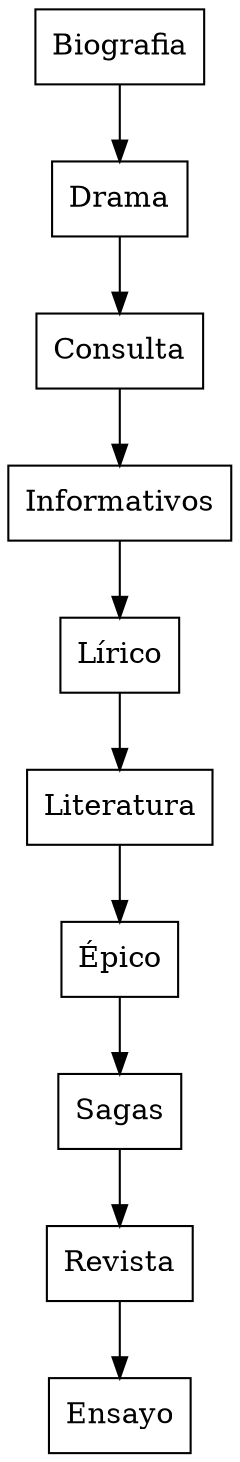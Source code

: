 digraph sls{
node [shape=record];
Biografia[label="Biografia " ]; 
Drama[label="Drama " ]; 
Biografia ->Drama
;Consulta[label="Consulta " ]; 
Drama ->Consulta
;Informativos[label="Informativos " ]; 
Consulta ->Informativos
;Lírico[label="Lírico " ]; 
Informativos ->Lírico
;Literatura[label="Literatura " ]; 
Lírico ->Literatura
;Épico[label="Épico " ]; 
Literatura ->Épico
;Sagas[label="Sagas " ]; 
Épico ->Sagas
;Revista[label="Revista " ]; 
Sagas ->Revista
;Ensayo[label="Ensayo " ]; 
Revista ->Ensayo
;
}
